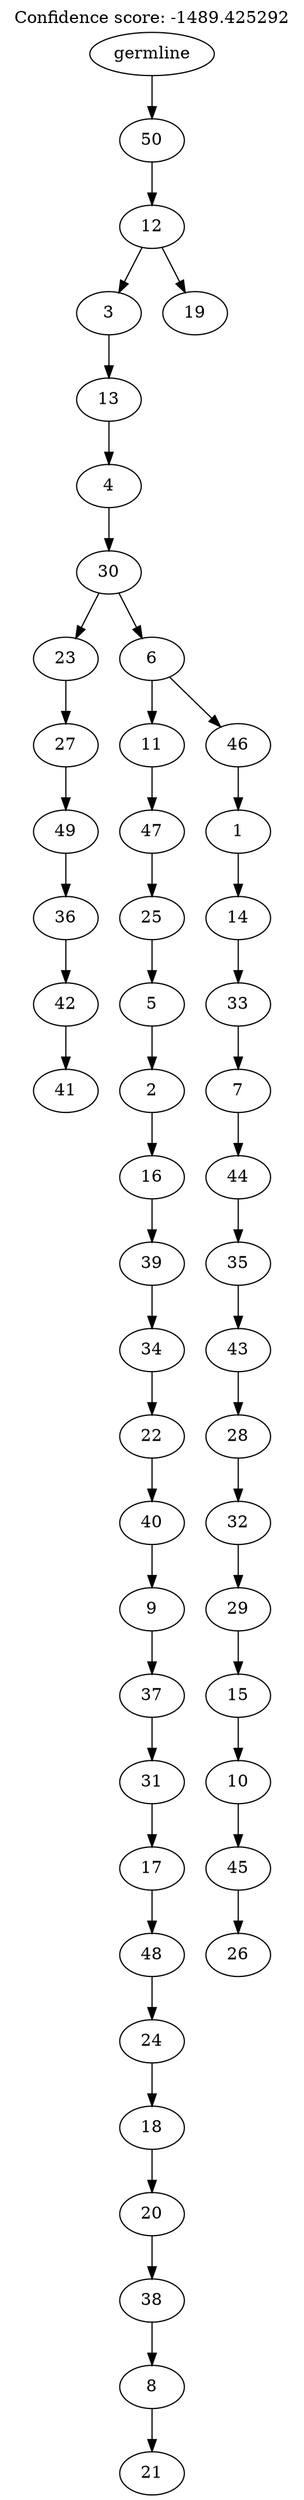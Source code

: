 digraph g {
	"48" -> "49";
	"49" [label="41"];
	"47" -> "48";
	"48" [label="42"];
	"46" -> "47";
	"47" [label="36"];
	"45" -> "46";
	"46" [label="49"];
	"44" -> "45";
	"45" [label="27"];
	"42" -> "43";
	"43" [label="21"];
	"41" -> "42";
	"42" [label="8"];
	"40" -> "41";
	"41" [label="38"];
	"39" -> "40";
	"40" [label="20"];
	"38" -> "39";
	"39" [label="18"];
	"37" -> "38";
	"38" [label="24"];
	"36" -> "37";
	"37" [label="48"];
	"35" -> "36";
	"36" [label="17"];
	"34" -> "35";
	"35" [label="31"];
	"33" -> "34";
	"34" [label="37"];
	"32" -> "33";
	"33" [label="9"];
	"31" -> "32";
	"32" [label="40"];
	"30" -> "31";
	"31" [label="22"];
	"29" -> "30";
	"30" [label="34"];
	"28" -> "29";
	"29" [label="39"];
	"27" -> "28";
	"28" [label="16"];
	"26" -> "27";
	"27" [label="2"];
	"25" -> "26";
	"26" [label="5"];
	"24" -> "25";
	"25" [label="25"];
	"23" -> "24";
	"24" [label="47"];
	"21" -> "22";
	"22" [label="26"];
	"20" -> "21";
	"21" [label="45"];
	"19" -> "20";
	"20" [label="10"];
	"18" -> "19";
	"19" [label="15"];
	"17" -> "18";
	"18" [label="29"];
	"16" -> "17";
	"17" [label="32"];
	"15" -> "16";
	"16" [label="28"];
	"14" -> "15";
	"15" [label="43"];
	"13" -> "14";
	"14" [label="35"];
	"12" -> "13";
	"13" [label="44"];
	"11" -> "12";
	"12" [label="7"];
	"10" -> "11";
	"11" [label="33"];
	"9" -> "10";
	"10" [label="14"];
	"8" -> "9";
	"9" [label="1"];
	"7" -> "8";
	"8" [label="46"];
	"7" -> "23";
	"23" [label="11"];
	"6" -> "7";
	"7" [label="6"];
	"6" -> "44";
	"44" [label="23"];
	"5" -> "6";
	"6" [label="30"];
	"4" -> "5";
	"5" [label="4"];
	"3" -> "4";
	"4" [label="13"];
	"2" -> "3";
	"3" [label="3"];
	"2" -> "50";
	"50" [label="19"];
	"1" -> "2";
	"2" [label="12"];
	"0" -> "1";
	"1" [label="50"];
	"0" [label="germline"];
	labelloc="t";
	label="Confidence score: -1489.425292";
}
